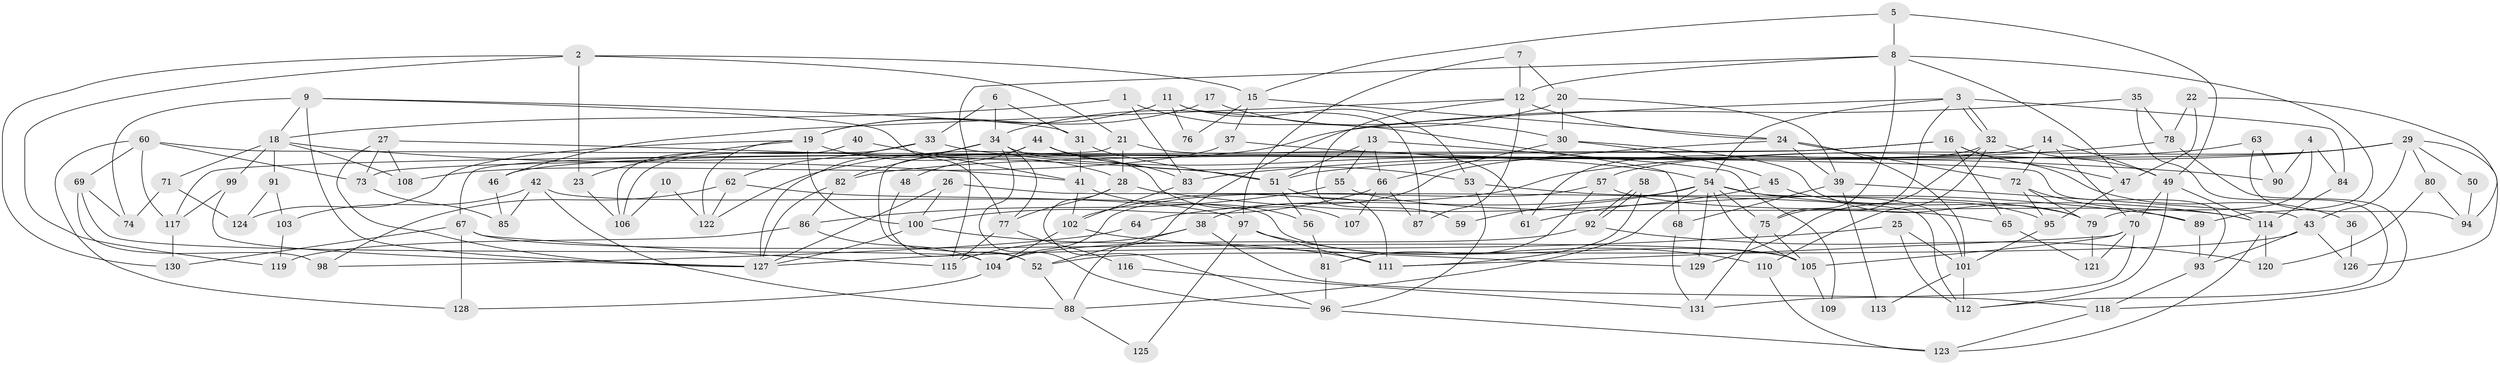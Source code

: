 // Generated by graph-tools (version 1.1) at 2025/36/03/09/25 02:36:10]
// undirected, 131 vertices, 262 edges
graph export_dot {
graph [start="1"]
  node [color=gray90,style=filled];
  1;
  2;
  3;
  4;
  5;
  6;
  7;
  8;
  9;
  10;
  11;
  12;
  13;
  14;
  15;
  16;
  17;
  18;
  19;
  20;
  21;
  22;
  23;
  24;
  25;
  26;
  27;
  28;
  29;
  30;
  31;
  32;
  33;
  34;
  35;
  36;
  37;
  38;
  39;
  40;
  41;
  42;
  43;
  44;
  45;
  46;
  47;
  48;
  49;
  50;
  51;
  52;
  53;
  54;
  55;
  56;
  57;
  58;
  59;
  60;
  61;
  62;
  63;
  64;
  65;
  66;
  67;
  68;
  69;
  70;
  71;
  72;
  73;
  74;
  75;
  76;
  77;
  78;
  79;
  80;
  81;
  82;
  83;
  84;
  85;
  86;
  87;
  88;
  89;
  90;
  91;
  92;
  93;
  94;
  95;
  96;
  97;
  98;
  99;
  100;
  101;
  102;
  103;
  104;
  105;
  106;
  107;
  108;
  109;
  110;
  111;
  112;
  113;
  114;
  115;
  116;
  117;
  118;
  119;
  120;
  121;
  122;
  123;
  124;
  125;
  126;
  127;
  128;
  129;
  130;
  131;
  1 -- 68;
  1 -- 18;
  1 -- 83;
  2 -- 15;
  2 -- 119;
  2 -- 21;
  2 -- 23;
  2 -- 130;
  3 -- 32;
  3 -- 32;
  3 -- 54;
  3 -- 75;
  3 -- 84;
  3 -- 88;
  4 -- 79;
  4 -- 84;
  4 -- 90;
  5 -- 15;
  5 -- 8;
  5 -- 49;
  6 -- 31;
  6 -- 34;
  6 -- 33;
  7 -- 20;
  7 -- 12;
  7 -- 97;
  8 -- 75;
  8 -- 89;
  8 -- 12;
  8 -- 47;
  8 -- 115;
  9 -- 77;
  9 -- 127;
  9 -- 18;
  9 -- 31;
  9 -- 74;
  10 -- 122;
  10 -- 106;
  11 -- 53;
  11 -- 87;
  11 -- 19;
  11 -- 76;
  12 -- 24;
  12 -- 46;
  12 -- 59;
  12 -- 87;
  13 -- 55;
  13 -- 51;
  13 -- 66;
  13 -- 109;
  14 -- 49;
  14 -- 46;
  14 -- 70;
  14 -- 72;
  15 -- 37;
  15 -- 24;
  15 -- 76;
  16 -- 47;
  16 -- 117;
  16 -- 36;
  16 -- 65;
  16 -- 73;
  17 -- 19;
  17 -- 30;
  18 -- 41;
  18 -- 71;
  18 -- 91;
  18 -- 99;
  18 -- 108;
  19 -- 100;
  19 -- 23;
  19 -- 28;
  19 -- 122;
  19 -- 124;
  20 -- 34;
  20 -- 30;
  20 -- 39;
  21 -- 28;
  21 -- 61;
  21 -- 67;
  22 -- 78;
  22 -- 47;
  22 -- 94;
  23 -- 106;
  24 -- 101;
  24 -- 38;
  24 -- 39;
  24 -- 72;
  25 -- 112;
  25 -- 127;
  25 -- 101;
  26 -- 112;
  26 -- 127;
  26 -- 100;
  27 -- 127;
  27 -- 51;
  27 -- 73;
  27 -- 108;
  28 -- 89;
  28 -- 77;
  28 -- 96;
  29 -- 43;
  29 -- 57;
  29 -- 50;
  29 -- 51;
  29 -- 80;
  29 -- 102;
  29 -- 126;
  30 -- 45;
  30 -- 79;
  30 -- 66;
  31 -- 51;
  31 -- 41;
  32 -- 129;
  32 -- 49;
  32 -- 61;
  32 -- 110;
  33 -- 54;
  33 -- 62;
  33 -- 106;
  34 -- 77;
  34 -- 96;
  34 -- 82;
  34 -- 107;
  34 -- 127;
  35 -- 112;
  35 -- 122;
  35 -- 78;
  36 -- 126;
  37 -- 90;
  37 -- 108;
  38 -- 118;
  38 -- 115;
  38 -- 52;
  39 -- 43;
  39 -- 68;
  39 -- 113;
  40 -- 106;
  40 -- 41;
  41 -- 102;
  41 -- 56;
  42 -- 105;
  42 -- 88;
  42 -- 85;
  42 -- 103;
  43 -- 52;
  43 -- 93;
  43 -- 126;
  44 -- 52;
  44 -- 83;
  44 -- 48;
  44 -- 53;
  45 -- 95;
  45 -- 61;
  46 -- 85;
  47 -- 95;
  48 -- 52;
  49 -- 70;
  49 -- 112;
  49 -- 114;
  50 -- 94;
  51 -- 111;
  51 -- 56;
  52 -- 88;
  53 -- 96;
  53 -- 79;
  54 -- 105;
  54 -- 114;
  54 -- 59;
  54 -- 64;
  54 -- 75;
  54 -- 88;
  54 -- 101;
  54 -- 129;
  55 -- 86;
  55 -- 65;
  56 -- 81;
  57 -- 104;
  57 -- 114;
  57 -- 81;
  58 -- 111;
  58 -- 92;
  58 -- 92;
  60 -- 117;
  60 -- 73;
  60 -- 69;
  60 -- 93;
  60 -- 128;
  62 -- 97;
  62 -- 98;
  62 -- 122;
  63 -- 82;
  63 -- 94;
  63 -- 90;
  64 -- 98;
  65 -- 121;
  66 -- 87;
  66 -- 100;
  66 -- 107;
  67 -- 105;
  67 -- 115;
  67 -- 128;
  67 -- 130;
  68 -- 131;
  69 -- 104;
  69 -- 74;
  69 -- 98;
  70 -- 105;
  70 -- 111;
  70 -- 121;
  70 -- 131;
  71 -- 74;
  71 -- 124;
  72 -- 79;
  72 -- 89;
  72 -- 95;
  73 -- 85;
  75 -- 105;
  75 -- 131;
  77 -- 115;
  77 -- 116;
  78 -- 118;
  78 -- 83;
  79 -- 121;
  80 -- 120;
  80 -- 94;
  81 -- 96;
  82 -- 127;
  82 -- 86;
  83 -- 102;
  84 -- 114;
  86 -- 104;
  86 -- 119;
  88 -- 125;
  89 -- 93;
  91 -- 124;
  91 -- 103;
  92 -- 104;
  92 -- 120;
  93 -- 118;
  95 -- 101;
  96 -- 123;
  97 -- 111;
  97 -- 110;
  97 -- 125;
  99 -- 127;
  99 -- 117;
  100 -- 111;
  100 -- 127;
  101 -- 112;
  101 -- 113;
  102 -- 104;
  102 -- 129;
  103 -- 119;
  104 -- 128;
  105 -- 109;
  110 -- 123;
  114 -- 123;
  114 -- 120;
  116 -- 131;
  117 -- 130;
  118 -- 123;
}
